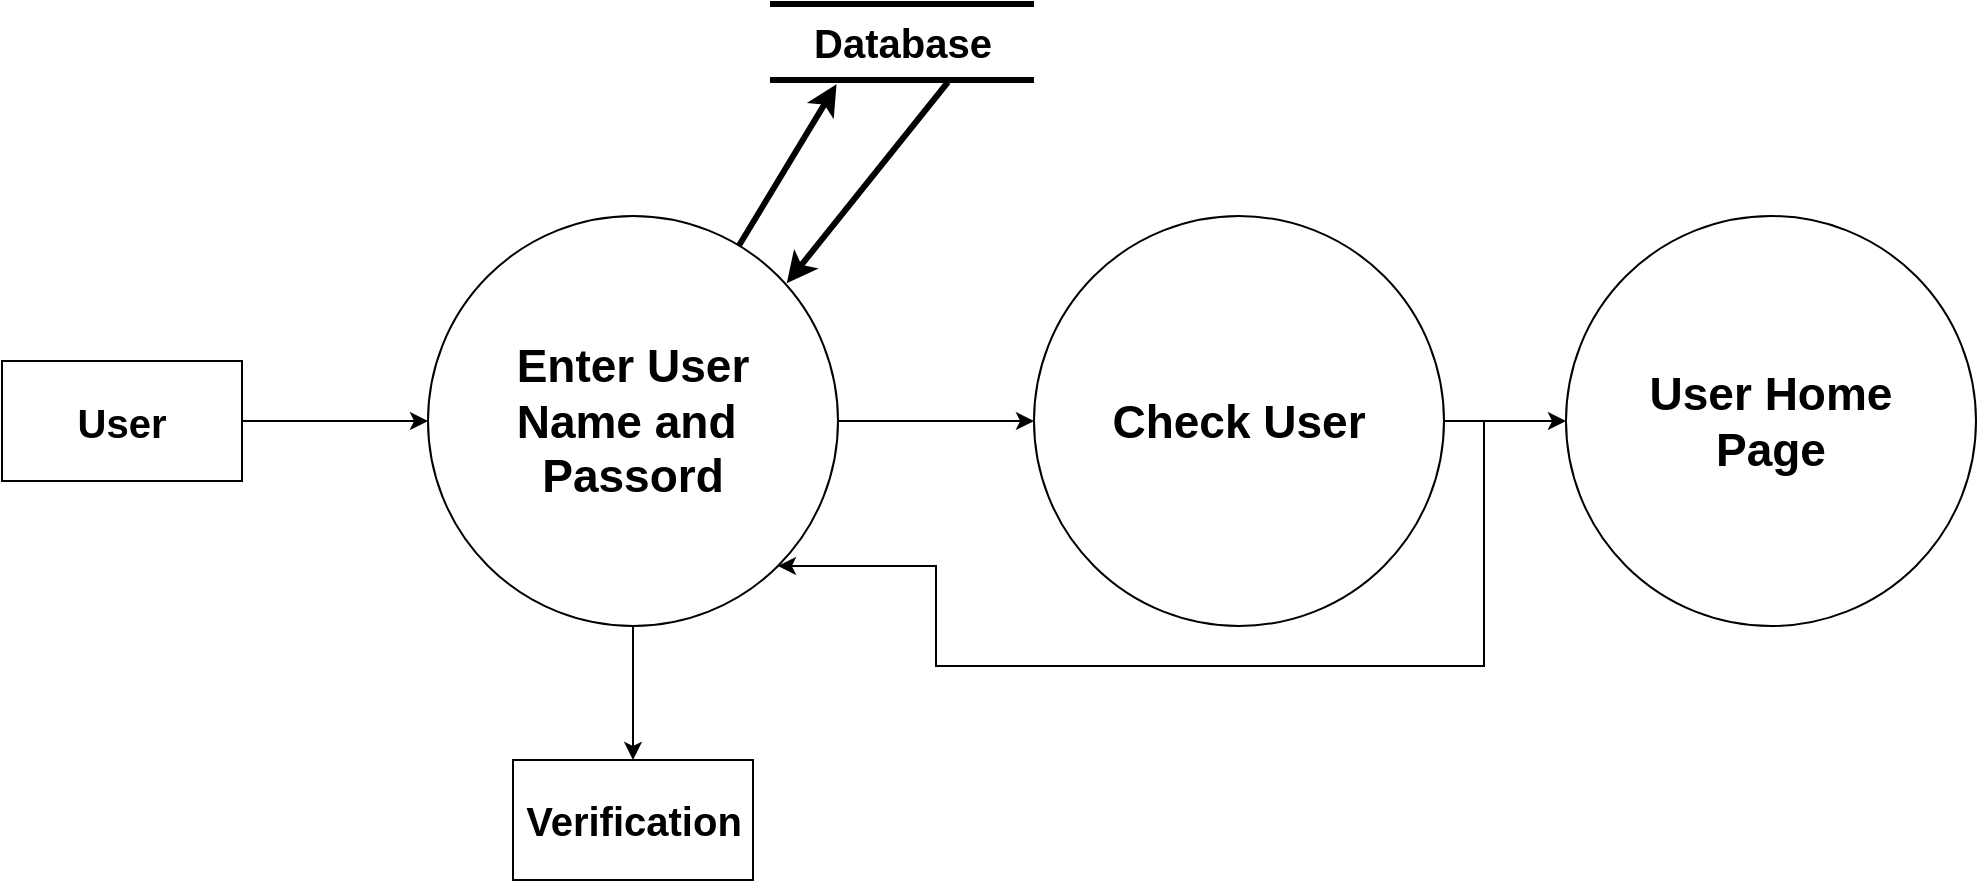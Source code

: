 <mxfile version="16.5.1" type="device"><diagram id="yLNqtP4b4YQVcAqJKBuq" name="Page-1"><mxGraphModel dx="1993" dy="1428" grid="0" gridSize="10" guides="1" tooltips="1" connect="1" arrows="1" fold="1" page="1" pageScale="1" pageWidth="850" pageHeight="1100" math="0" shadow="0"><root><mxCell id="0"/><mxCell id="1" parent="0"/><mxCell id="SxUox-uv2ZCv4W4M2kmW-5" style="edgeStyle=orthogonalEdgeStyle;rounded=0;orthogonalLoop=1;jettySize=auto;html=1;exitX=0.5;exitY=1;exitDx=0;exitDy=0;entryX=0.5;entryY=0;entryDx=0;entryDy=0;" edge="1" parent="1" source="SxUox-uv2ZCv4W4M2kmW-1" target="SxUox-uv2ZCv4W4M2kmW-4"><mxGeometry relative="1" as="geometry"/></mxCell><mxCell id="SxUox-uv2ZCv4W4M2kmW-8" style="edgeStyle=orthogonalEdgeStyle;rounded=0;orthogonalLoop=1;jettySize=auto;html=1;entryX=0;entryY=0.5;entryDx=0;entryDy=0;" edge="1" parent="1" source="SxUox-uv2ZCv4W4M2kmW-1" target="SxUox-uv2ZCv4W4M2kmW-7"><mxGeometry relative="1" as="geometry"/></mxCell><mxCell id="SxUox-uv2ZCv4W4M2kmW-17" style="rounded=0;orthogonalLoop=1;jettySize=auto;html=1;fontSize=20;strokeWidth=3;" edge="1" parent="1" source="SxUox-uv2ZCv4W4M2kmW-1"><mxGeometry relative="1" as="geometry"><mxPoint x="391.261" y="207.174" as="targetPoint"/></mxGeometry></mxCell><mxCell id="SxUox-uv2ZCv4W4M2kmW-1" value="Enter User&lt;br style=&quot;font-size: 23px;&quot;&gt;Name and&amp;nbsp;&lt;br style=&quot;font-size: 23px;&quot;&gt;Passord" style="ellipse;whiteSpace=wrap;html=1;aspect=fixed;fontSize=23;fontStyle=1" vertex="1" parent="1"><mxGeometry x="187" y="273" width="205" height="205" as="geometry"/></mxCell><mxCell id="SxUox-uv2ZCv4W4M2kmW-3" style="edgeStyle=orthogonalEdgeStyle;rounded=0;orthogonalLoop=1;jettySize=auto;html=1;" edge="1" parent="1" source="SxUox-uv2ZCv4W4M2kmW-2" target="SxUox-uv2ZCv4W4M2kmW-1"><mxGeometry relative="1" as="geometry"/></mxCell><mxCell id="SxUox-uv2ZCv4W4M2kmW-2" value="User" style="rounded=0;whiteSpace=wrap;html=1;fontSize=20;fontStyle=1" vertex="1" parent="1"><mxGeometry x="-26" y="345.5" width="120" height="60" as="geometry"/></mxCell><mxCell id="SxUox-uv2ZCv4W4M2kmW-4" value="Verification" style="rounded=0;whiteSpace=wrap;html=1;fontSize=20;fontStyle=1" vertex="1" parent="1"><mxGeometry x="229.5" y="545" width="120" height="60" as="geometry"/></mxCell><mxCell id="SxUox-uv2ZCv4W4M2kmW-10" style="edgeStyle=orthogonalEdgeStyle;rounded=0;orthogonalLoop=1;jettySize=auto;html=1;" edge="1" parent="1" source="SxUox-uv2ZCv4W4M2kmW-7" target="SxUox-uv2ZCv4W4M2kmW-9"><mxGeometry relative="1" as="geometry"/></mxCell><mxCell id="SxUox-uv2ZCv4W4M2kmW-11" style="edgeStyle=orthogonalEdgeStyle;rounded=0;orthogonalLoop=1;jettySize=auto;html=1;exitX=1;exitY=0.5;exitDx=0;exitDy=0;entryX=1;entryY=1;entryDx=0;entryDy=0;" edge="1" parent="1" source="SxUox-uv2ZCv4W4M2kmW-7" target="SxUox-uv2ZCv4W4M2kmW-1"><mxGeometry relative="1" as="geometry"/></mxCell><mxCell id="SxUox-uv2ZCv4W4M2kmW-7" value="Check User" style="ellipse;whiteSpace=wrap;html=1;aspect=fixed;fontSize=23;fontStyle=1" vertex="1" parent="1"><mxGeometry x="490" y="273" width="205" height="205" as="geometry"/></mxCell><mxCell id="SxUox-uv2ZCv4W4M2kmW-9" value="User Home&lt;br style=&quot;font-size: 23px;&quot;&gt;Page" style="ellipse;whiteSpace=wrap;html=1;aspect=fixed;fontSize=23;fontStyle=1" vertex="1" parent="1"><mxGeometry x="756" y="273" width="205" height="205" as="geometry"/></mxCell><mxCell id="SxUox-uv2ZCv4W4M2kmW-14" value="" style="endArrow=none;html=1;rounded=0;strokeWidth=3;" edge="1" parent="1"><mxGeometry width="50" height="50" relative="1" as="geometry"><mxPoint x="358" y="167" as="sourcePoint"/><mxPoint x="490" y="167" as="targetPoint"/></mxGeometry></mxCell><mxCell id="SxUox-uv2ZCv4W4M2kmW-15" value="" style="endArrow=none;html=1;rounded=0;strokeWidth=3;" edge="1" parent="1"><mxGeometry width="50" height="50" relative="1" as="geometry"><mxPoint x="358" y="205" as="sourcePoint"/><mxPoint x="490" y="205" as="targetPoint"/></mxGeometry></mxCell><mxCell id="SxUox-uv2ZCv4W4M2kmW-16" value="Database" style="text;html=1;resizable=0;autosize=1;align=center;verticalAlign=middle;points=[];fillColor=none;strokeColor=none;rounded=0;fontSize=20;fontStyle=1" vertex="1" parent="1"><mxGeometry x="374" y="172" width="99" height="28" as="geometry"/></mxCell><mxCell id="SxUox-uv2ZCv4W4M2kmW-20" value="" style="endArrow=none;html=1;rounded=0;fontSize=20;strokeWidth=3;endFill=0;startArrow=classic;startFill=1;exitX=0.875;exitY=0.164;exitDx=0;exitDy=0;exitPerimeter=0;" edge="1" parent="1" source="SxUox-uv2ZCv4W4M2kmW-1"><mxGeometry width="50" height="50" relative="1" as="geometry"><mxPoint x="408" y="309" as="sourcePoint"/><mxPoint x="447" y="206" as="targetPoint"/></mxGeometry></mxCell></root></mxGraphModel></diagram></mxfile>